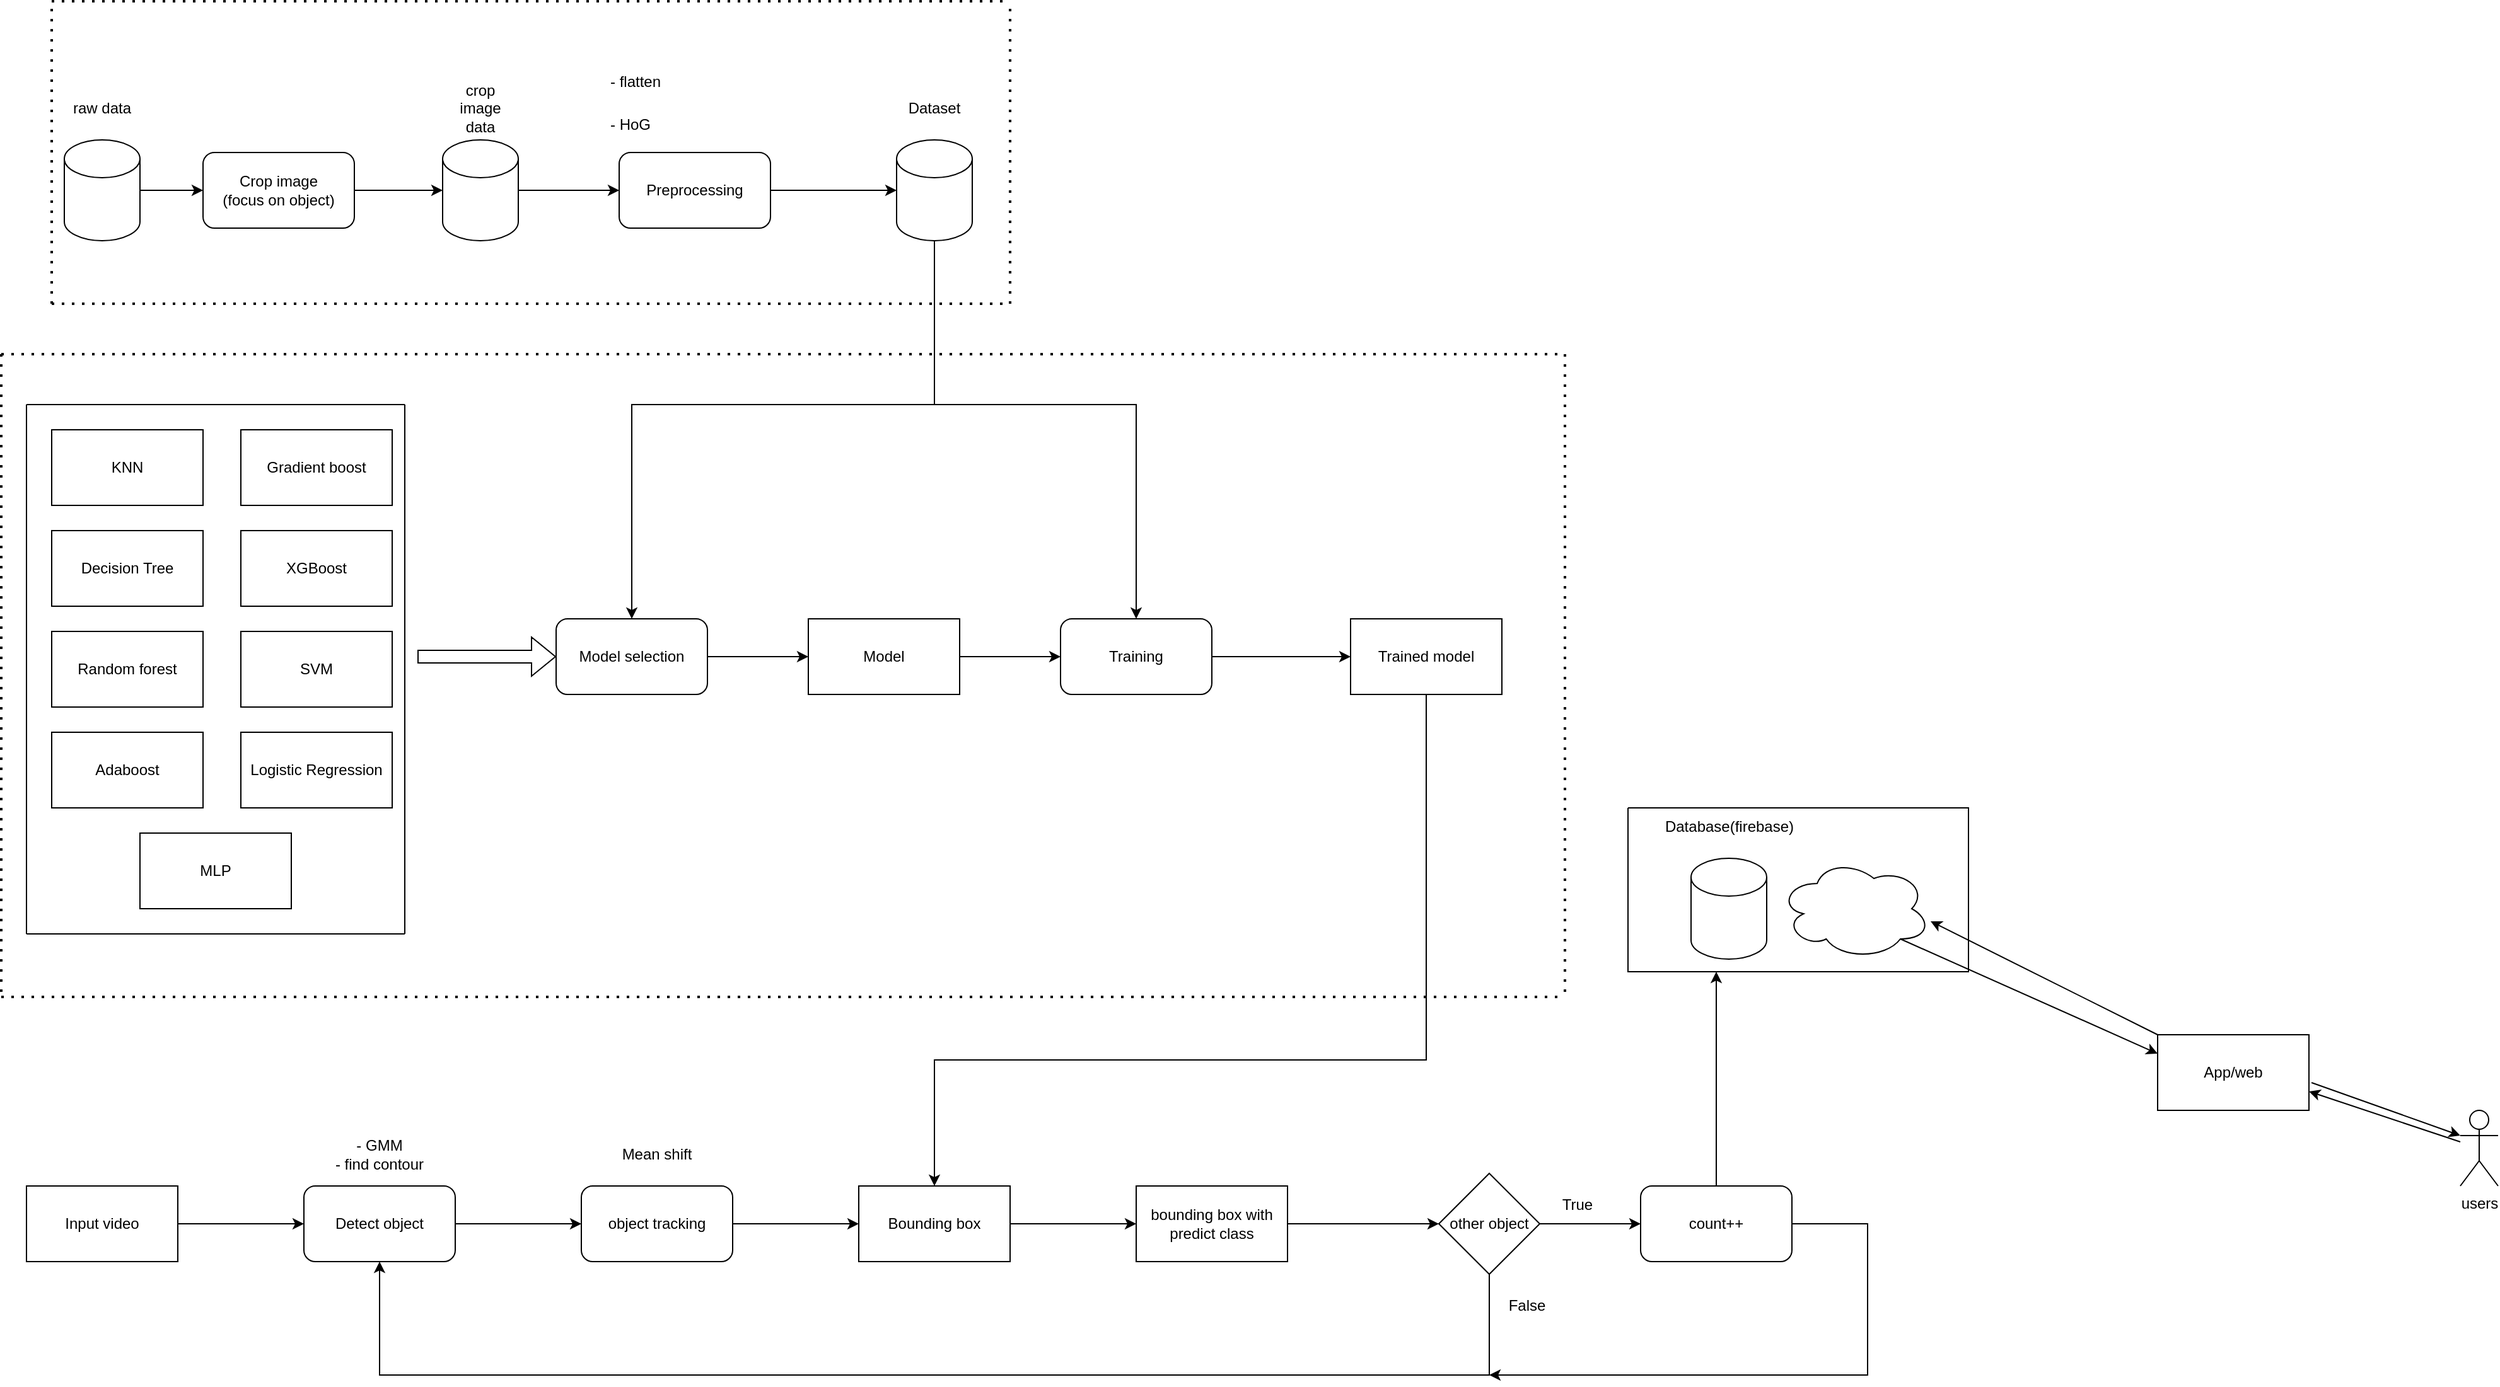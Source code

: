 <mxfile version="22.1.0" type="device">
  <diagram name="Page-1" id="9Q64Mk7Gp9zNSfC145Et">
    <mxGraphModel dx="1372" dy="811" grid="1" gridSize="10" guides="1" tooltips="1" connect="1" arrows="1" fold="1" page="1" pageScale="1" pageWidth="850" pageHeight="1100" math="0" shadow="0">
      <root>
        <mxCell id="0" />
        <mxCell id="1" parent="0" />
        <mxCell id="gSCNCoqIwea7sdpjHVcm-4" style="edgeStyle=orthogonalEdgeStyle;rounded=0;orthogonalLoop=1;jettySize=auto;html=1;exitX=1;exitY=0.5;exitDx=0;exitDy=0;exitPerimeter=0;entryX=0;entryY=0.5;entryDx=0;entryDy=0;" edge="1" parent="1" source="gSCNCoqIwea7sdpjHVcm-1" target="gSCNCoqIwea7sdpjHVcm-3">
          <mxGeometry relative="1" as="geometry" />
        </mxCell>
        <mxCell id="gSCNCoqIwea7sdpjHVcm-1" value="" style="shape=cylinder3;whiteSpace=wrap;html=1;boundedLbl=1;backgroundOutline=1;size=15;" vertex="1" parent="1">
          <mxGeometry x="90" y="150" width="60" height="80" as="geometry" />
        </mxCell>
        <mxCell id="gSCNCoqIwea7sdpjHVcm-2" value="raw data" style="text;html=1;strokeColor=none;fillColor=none;align=center;verticalAlign=middle;whiteSpace=wrap;rounded=0;" vertex="1" parent="1">
          <mxGeometry x="90" y="110" width="60" height="30" as="geometry" />
        </mxCell>
        <mxCell id="gSCNCoqIwea7sdpjHVcm-3" value="Crop image&lt;br&gt;(focus on object)" style="rounded=1;whiteSpace=wrap;html=1;" vertex="1" parent="1">
          <mxGeometry x="200" y="160" width="120" height="60" as="geometry" />
        </mxCell>
        <mxCell id="gSCNCoqIwea7sdpjHVcm-9" style="edgeStyle=orthogonalEdgeStyle;rounded=0;orthogonalLoop=1;jettySize=auto;html=1;exitX=1;exitY=0.5;exitDx=0;exitDy=0;exitPerimeter=0;entryX=0;entryY=0.5;entryDx=0;entryDy=0;" edge="1" parent="1" source="gSCNCoqIwea7sdpjHVcm-5" target="gSCNCoqIwea7sdpjHVcm-8">
          <mxGeometry relative="1" as="geometry" />
        </mxCell>
        <mxCell id="gSCNCoqIwea7sdpjHVcm-5" value="" style="shape=cylinder3;whiteSpace=wrap;html=1;boundedLbl=1;backgroundOutline=1;size=15;" vertex="1" parent="1">
          <mxGeometry x="390" y="150" width="60" height="80" as="geometry" />
        </mxCell>
        <mxCell id="gSCNCoqIwea7sdpjHVcm-6" style="edgeStyle=orthogonalEdgeStyle;rounded=0;orthogonalLoop=1;jettySize=auto;html=1;exitX=1;exitY=0.5;exitDx=0;exitDy=0;entryX=0;entryY=0.5;entryDx=0;entryDy=0;entryPerimeter=0;" edge="1" parent="1" source="gSCNCoqIwea7sdpjHVcm-3" target="gSCNCoqIwea7sdpjHVcm-5">
          <mxGeometry relative="1" as="geometry" />
        </mxCell>
        <mxCell id="gSCNCoqIwea7sdpjHVcm-7" value="crop image data" style="text;html=1;strokeColor=none;fillColor=none;align=center;verticalAlign=middle;whiteSpace=wrap;rounded=0;" vertex="1" parent="1">
          <mxGeometry x="390" y="110" width="60" height="30" as="geometry" />
        </mxCell>
        <mxCell id="gSCNCoqIwea7sdpjHVcm-12" style="edgeStyle=orthogonalEdgeStyle;rounded=0;orthogonalLoop=1;jettySize=auto;html=1;exitX=1;exitY=0.5;exitDx=0;exitDy=0;entryX=0;entryY=0.5;entryDx=0;entryDy=0;" edge="1" parent="1" source="gSCNCoqIwea7sdpjHVcm-8">
          <mxGeometry relative="1" as="geometry">
            <mxPoint x="750" y="190" as="targetPoint" />
          </mxGeometry>
        </mxCell>
        <mxCell id="gSCNCoqIwea7sdpjHVcm-8" value="Preprocessing" style="rounded=1;whiteSpace=wrap;html=1;" vertex="1" parent="1">
          <mxGeometry x="530" y="160" width="120" height="60" as="geometry" />
        </mxCell>
        <mxCell id="gSCNCoqIwea7sdpjHVcm-10" value="&lt;h1&gt;&lt;span style=&quot;background-color: initial; font-size: 12px; font-weight: normal;&quot;&gt;- flatten&lt;/span&gt;&lt;br&gt;&lt;/h1&gt;&lt;p&gt;- HoG&lt;/p&gt;" style="text;html=1;strokeColor=none;fillColor=none;spacing=5;spacingTop=-20;whiteSpace=wrap;overflow=hidden;rounded=0;" vertex="1" parent="1">
          <mxGeometry x="517.5" y="80" width="145" height="100" as="geometry" />
        </mxCell>
        <mxCell id="gSCNCoqIwea7sdpjHVcm-13" value="" style="shape=cylinder3;whiteSpace=wrap;html=1;boundedLbl=1;backgroundOutline=1;size=15;" vertex="1" parent="1">
          <mxGeometry x="750" y="150" width="60" height="80" as="geometry" />
        </mxCell>
        <mxCell id="gSCNCoqIwea7sdpjHVcm-14" value="Dataset" style="text;html=1;strokeColor=none;fillColor=none;align=center;verticalAlign=middle;whiteSpace=wrap;rounded=0;" vertex="1" parent="1">
          <mxGeometry x="750" y="110" width="60" height="30" as="geometry" />
        </mxCell>
        <mxCell id="gSCNCoqIwea7sdpjHVcm-16" value="" style="endArrow=none;dashed=1;html=1;dashPattern=1 3;strokeWidth=2;rounded=0;" edge="1" parent="1">
          <mxGeometry width="50" height="50" relative="1" as="geometry">
            <mxPoint x="80" y="280" as="sourcePoint" />
            <mxPoint x="840" y="280" as="targetPoint" />
          </mxGeometry>
        </mxCell>
        <mxCell id="gSCNCoqIwea7sdpjHVcm-17" value="" style="endArrow=none;dashed=1;html=1;dashPattern=1 3;strokeWidth=2;rounded=0;" edge="1" parent="1">
          <mxGeometry width="50" height="50" relative="1" as="geometry">
            <mxPoint x="80" y="280" as="sourcePoint" />
            <mxPoint x="80" y="40" as="targetPoint" />
          </mxGeometry>
        </mxCell>
        <mxCell id="gSCNCoqIwea7sdpjHVcm-18" value="" style="endArrow=none;dashed=1;html=1;dashPattern=1 3;strokeWidth=2;rounded=0;" edge="1" parent="1">
          <mxGeometry width="50" height="50" relative="1" as="geometry">
            <mxPoint x="80" y="40" as="sourcePoint" />
            <mxPoint x="840" y="40" as="targetPoint" />
          </mxGeometry>
        </mxCell>
        <mxCell id="gSCNCoqIwea7sdpjHVcm-19" value="" style="endArrow=none;dashed=1;html=1;dashPattern=1 3;strokeWidth=2;rounded=0;" edge="1" parent="1">
          <mxGeometry width="50" height="50" relative="1" as="geometry">
            <mxPoint x="840" y="280" as="sourcePoint" />
            <mxPoint x="840" y="40" as="targetPoint" />
          </mxGeometry>
        </mxCell>
        <mxCell id="gSCNCoqIwea7sdpjHVcm-20" value="KNN" style="rounded=0;whiteSpace=wrap;html=1;" vertex="1" parent="1">
          <mxGeometry x="80" y="380" width="120" height="60" as="geometry" />
        </mxCell>
        <mxCell id="gSCNCoqIwea7sdpjHVcm-21" value="Decision Tree" style="rounded=0;whiteSpace=wrap;html=1;" vertex="1" parent="1">
          <mxGeometry x="80" y="460" width="120" height="60" as="geometry" />
        </mxCell>
        <mxCell id="gSCNCoqIwea7sdpjHVcm-22" value="Random forest" style="rounded=0;whiteSpace=wrap;html=1;" vertex="1" parent="1">
          <mxGeometry x="80" y="540" width="120" height="60" as="geometry" />
        </mxCell>
        <mxCell id="gSCNCoqIwea7sdpjHVcm-23" value="Adaboost" style="rounded=0;whiteSpace=wrap;html=1;" vertex="1" parent="1">
          <mxGeometry x="80" y="620" width="120" height="60" as="geometry" />
        </mxCell>
        <mxCell id="gSCNCoqIwea7sdpjHVcm-24" value="Gradient boost" style="rounded=0;whiteSpace=wrap;html=1;" vertex="1" parent="1">
          <mxGeometry x="230" y="380" width="120" height="60" as="geometry" />
        </mxCell>
        <mxCell id="gSCNCoqIwea7sdpjHVcm-25" value="XGBoost" style="rounded=0;whiteSpace=wrap;html=1;" vertex="1" parent="1">
          <mxGeometry x="230" y="460" width="120" height="60" as="geometry" />
        </mxCell>
        <mxCell id="gSCNCoqIwea7sdpjHVcm-26" value="SVM" style="rounded=0;whiteSpace=wrap;html=1;" vertex="1" parent="1">
          <mxGeometry x="230" y="540" width="120" height="60" as="geometry" />
        </mxCell>
        <mxCell id="gSCNCoqIwea7sdpjHVcm-27" value="Logistic Regression" style="rounded=0;whiteSpace=wrap;html=1;" vertex="1" parent="1">
          <mxGeometry x="230" y="620" width="120" height="60" as="geometry" />
        </mxCell>
        <mxCell id="gSCNCoqIwea7sdpjHVcm-28" value="MLP" style="rounded=0;whiteSpace=wrap;html=1;" vertex="1" parent="1">
          <mxGeometry x="150" y="700" width="120" height="60" as="geometry" />
        </mxCell>
        <mxCell id="gSCNCoqIwea7sdpjHVcm-30" value="Model selection" style="rounded=1;whiteSpace=wrap;html=1;" vertex="1" parent="1">
          <mxGeometry x="480" y="530" width="120" height="60" as="geometry" />
        </mxCell>
        <mxCell id="gSCNCoqIwea7sdpjHVcm-31" value="" style="shape=flexArrow;endArrow=classic;html=1;rounded=0;entryX=0;entryY=0.5;entryDx=0;entryDy=0;" edge="1" parent="1" target="gSCNCoqIwea7sdpjHVcm-30">
          <mxGeometry width="50" height="50" relative="1" as="geometry">
            <mxPoint x="370" y="560" as="sourcePoint" />
            <mxPoint x="450" y="390" as="targetPoint" />
          </mxGeometry>
        </mxCell>
        <mxCell id="gSCNCoqIwea7sdpjHVcm-32" value="" style="endArrow=classic;html=1;rounded=0;entryX=0.5;entryY=0;entryDx=0;entryDy=0;exitX=0.5;exitY=1;exitDx=0;exitDy=0;exitPerimeter=0;" edge="1" parent="1" source="gSCNCoqIwea7sdpjHVcm-13" target="gSCNCoqIwea7sdpjHVcm-30">
          <mxGeometry width="50" height="50" relative="1" as="geometry">
            <mxPoint x="400" y="440" as="sourcePoint" />
            <mxPoint x="450" y="390" as="targetPoint" />
            <Array as="points">
              <mxPoint x="780" y="360" />
              <mxPoint x="540" y="360" />
            </Array>
          </mxGeometry>
        </mxCell>
        <mxCell id="gSCNCoqIwea7sdpjHVcm-33" value="" style="endArrow=none;html=1;rounded=0;" edge="1" parent="1">
          <mxGeometry width="50" height="50" relative="1" as="geometry">
            <mxPoint x="360" y="360" as="sourcePoint" />
            <mxPoint x="360" y="780" as="targetPoint" />
          </mxGeometry>
        </mxCell>
        <mxCell id="gSCNCoqIwea7sdpjHVcm-34" value="" style="endArrow=none;html=1;rounded=0;" edge="1" parent="1">
          <mxGeometry width="50" height="50" relative="1" as="geometry">
            <mxPoint x="60" y="360" as="sourcePoint" />
            <mxPoint x="360" y="360" as="targetPoint" />
          </mxGeometry>
        </mxCell>
        <mxCell id="gSCNCoqIwea7sdpjHVcm-35" value="" style="endArrow=none;html=1;rounded=0;" edge="1" parent="1">
          <mxGeometry width="50" height="50" relative="1" as="geometry">
            <mxPoint x="60" y="360" as="sourcePoint" />
            <mxPoint x="60" y="780" as="targetPoint" />
          </mxGeometry>
        </mxCell>
        <mxCell id="gSCNCoqIwea7sdpjHVcm-36" value="" style="endArrow=none;html=1;rounded=0;" edge="1" parent="1">
          <mxGeometry width="50" height="50" relative="1" as="geometry">
            <mxPoint x="60" y="780" as="sourcePoint" />
            <mxPoint x="360" y="780" as="targetPoint" />
          </mxGeometry>
        </mxCell>
        <mxCell id="gSCNCoqIwea7sdpjHVcm-37" value="" style="endArrow=classic;html=1;rounded=0;exitX=1;exitY=0.5;exitDx=0;exitDy=0;" edge="1" parent="1" source="gSCNCoqIwea7sdpjHVcm-30">
          <mxGeometry width="50" height="50" relative="1" as="geometry">
            <mxPoint x="400" y="440" as="sourcePoint" />
            <mxPoint x="680" y="560" as="targetPoint" />
          </mxGeometry>
        </mxCell>
        <mxCell id="gSCNCoqIwea7sdpjHVcm-40" style="edgeStyle=orthogonalEdgeStyle;rounded=0;orthogonalLoop=1;jettySize=auto;html=1;exitX=1;exitY=0.5;exitDx=0;exitDy=0;entryX=0;entryY=0.5;entryDx=0;entryDy=0;" edge="1" parent="1" source="gSCNCoqIwea7sdpjHVcm-38" target="gSCNCoqIwea7sdpjHVcm-39">
          <mxGeometry relative="1" as="geometry" />
        </mxCell>
        <mxCell id="gSCNCoqIwea7sdpjHVcm-38" value="Model" style="rounded=0;whiteSpace=wrap;html=1;" vertex="1" parent="1">
          <mxGeometry x="680" y="530" width="120" height="60" as="geometry" />
        </mxCell>
        <mxCell id="gSCNCoqIwea7sdpjHVcm-39" value="Training" style="rounded=1;whiteSpace=wrap;html=1;" vertex="1" parent="1">
          <mxGeometry x="880" y="530" width="120" height="60" as="geometry" />
        </mxCell>
        <mxCell id="gSCNCoqIwea7sdpjHVcm-41" value="" style="endArrow=classic;html=1;rounded=0;entryX=0.5;entryY=0;entryDx=0;entryDy=0;" edge="1" parent="1" target="gSCNCoqIwea7sdpjHVcm-39">
          <mxGeometry width="50" height="50" relative="1" as="geometry">
            <mxPoint x="780" y="360" as="sourcePoint" />
            <mxPoint x="450" y="390" as="targetPoint" />
            <Array as="points">
              <mxPoint x="940" y="360" />
            </Array>
          </mxGeometry>
        </mxCell>
        <mxCell id="gSCNCoqIwea7sdpjHVcm-42" value="" style="endArrow=classic;html=1;rounded=0;exitX=1;exitY=0.5;exitDx=0;exitDy=0;" edge="1" parent="1" source="gSCNCoqIwea7sdpjHVcm-39">
          <mxGeometry width="50" height="50" relative="1" as="geometry">
            <mxPoint x="1040" y="440" as="sourcePoint" />
            <mxPoint x="1110" y="560" as="targetPoint" />
          </mxGeometry>
        </mxCell>
        <mxCell id="gSCNCoqIwea7sdpjHVcm-60" style="edgeStyle=orthogonalEdgeStyle;rounded=0;orthogonalLoop=1;jettySize=auto;html=1;exitX=0.5;exitY=1;exitDx=0;exitDy=0;entryX=0.5;entryY=0;entryDx=0;entryDy=0;" edge="1" parent="1" source="gSCNCoqIwea7sdpjHVcm-43" target="gSCNCoqIwea7sdpjHVcm-58">
          <mxGeometry relative="1" as="geometry">
            <Array as="points">
              <mxPoint x="1170" y="880" />
              <mxPoint x="780" y="880" />
            </Array>
          </mxGeometry>
        </mxCell>
        <mxCell id="gSCNCoqIwea7sdpjHVcm-43" value="Trained model" style="rounded=0;whiteSpace=wrap;html=1;" vertex="1" parent="1">
          <mxGeometry x="1110" y="530" width="120" height="60" as="geometry" />
        </mxCell>
        <mxCell id="gSCNCoqIwea7sdpjHVcm-46" value="Input video" style="rounded=0;whiteSpace=wrap;html=1;" vertex="1" parent="1">
          <mxGeometry x="60" y="980" width="120" height="60" as="geometry" />
        </mxCell>
        <mxCell id="gSCNCoqIwea7sdpjHVcm-47" value="" style="endArrow=none;dashed=1;html=1;dashPattern=1 3;strokeWidth=2;rounded=0;" edge="1" parent="1">
          <mxGeometry width="50" height="50" relative="1" as="geometry">
            <mxPoint x="40" y="320" as="sourcePoint" />
            <mxPoint x="40" y="830" as="targetPoint" />
          </mxGeometry>
        </mxCell>
        <mxCell id="gSCNCoqIwea7sdpjHVcm-49" value="" style="endArrow=none;dashed=1;html=1;dashPattern=1 3;strokeWidth=2;rounded=0;" edge="1" parent="1">
          <mxGeometry width="50" height="50" relative="1" as="geometry">
            <mxPoint x="40" y="320" as="sourcePoint" />
            <mxPoint x="1280" y="320" as="targetPoint" />
          </mxGeometry>
        </mxCell>
        <mxCell id="gSCNCoqIwea7sdpjHVcm-50" value="" style="endArrow=none;dashed=1;html=1;dashPattern=1 3;strokeWidth=2;rounded=0;" edge="1" parent="1">
          <mxGeometry width="50" height="50" relative="1" as="geometry">
            <mxPoint x="1280" y="320" as="sourcePoint" />
            <mxPoint x="1280" y="830" as="targetPoint" />
          </mxGeometry>
        </mxCell>
        <mxCell id="gSCNCoqIwea7sdpjHVcm-51" value="" style="endArrow=none;dashed=1;html=1;dashPattern=1 3;strokeWidth=2;rounded=0;" edge="1" parent="1">
          <mxGeometry width="50" height="50" relative="1" as="geometry">
            <mxPoint x="40" y="830" as="sourcePoint" />
            <mxPoint x="1280" y="830" as="targetPoint" />
          </mxGeometry>
        </mxCell>
        <mxCell id="gSCNCoqIwea7sdpjHVcm-57" style="edgeStyle=orthogonalEdgeStyle;rounded=0;orthogonalLoop=1;jettySize=auto;html=1;exitX=1;exitY=0.5;exitDx=0;exitDy=0;entryX=0;entryY=0.5;entryDx=0;entryDy=0;" edge="1" parent="1" source="gSCNCoqIwea7sdpjHVcm-52" target="gSCNCoqIwea7sdpjHVcm-55">
          <mxGeometry relative="1" as="geometry" />
        </mxCell>
        <mxCell id="gSCNCoqIwea7sdpjHVcm-52" value="Detect object" style="rounded=1;whiteSpace=wrap;html=1;" vertex="1" parent="1">
          <mxGeometry x="280" y="980" width="120" height="60" as="geometry" />
        </mxCell>
        <mxCell id="gSCNCoqIwea7sdpjHVcm-53" value="" style="endArrow=classic;html=1;rounded=0;exitX=1;exitY=0.5;exitDx=0;exitDy=0;entryX=0;entryY=0.5;entryDx=0;entryDy=0;" edge="1" parent="1" source="gSCNCoqIwea7sdpjHVcm-46" target="gSCNCoqIwea7sdpjHVcm-52">
          <mxGeometry width="50" height="50" relative="1" as="geometry">
            <mxPoint x="630" y="820" as="sourcePoint" />
            <mxPoint x="680" y="770" as="targetPoint" />
          </mxGeometry>
        </mxCell>
        <mxCell id="gSCNCoqIwea7sdpjHVcm-54" value="- GMM&lt;br&gt;- find contour" style="text;html=1;strokeColor=none;fillColor=none;align=center;verticalAlign=middle;whiteSpace=wrap;rounded=0;" vertex="1" parent="1">
          <mxGeometry x="295" y="940" width="90" height="30" as="geometry" />
        </mxCell>
        <mxCell id="gSCNCoqIwea7sdpjHVcm-55" value="object tracking" style="rounded=1;whiteSpace=wrap;html=1;" vertex="1" parent="1">
          <mxGeometry x="500" y="980" width="120" height="60" as="geometry" />
        </mxCell>
        <mxCell id="gSCNCoqIwea7sdpjHVcm-56" value="Mean shift" style="text;html=1;strokeColor=none;fillColor=none;align=center;verticalAlign=middle;whiteSpace=wrap;rounded=0;" vertex="1" parent="1">
          <mxGeometry x="530" y="940" width="60" height="30" as="geometry" />
        </mxCell>
        <mxCell id="gSCNCoqIwea7sdpjHVcm-58" value="Bounding box" style="rounded=0;whiteSpace=wrap;html=1;" vertex="1" parent="1">
          <mxGeometry x="720" y="980" width="120" height="60" as="geometry" />
        </mxCell>
        <mxCell id="gSCNCoqIwea7sdpjHVcm-59" value="" style="endArrow=classic;html=1;rounded=0;exitX=1;exitY=0.5;exitDx=0;exitDy=0;entryX=0;entryY=0.5;entryDx=0;entryDy=0;" edge="1" parent="1" source="gSCNCoqIwea7sdpjHVcm-55" target="gSCNCoqIwea7sdpjHVcm-58">
          <mxGeometry width="50" height="50" relative="1" as="geometry">
            <mxPoint x="630" y="940" as="sourcePoint" />
            <mxPoint x="680" y="890" as="targetPoint" />
          </mxGeometry>
        </mxCell>
        <mxCell id="gSCNCoqIwea7sdpjHVcm-61" value="bounding box with predict class" style="rounded=0;whiteSpace=wrap;html=1;" vertex="1" parent="1">
          <mxGeometry x="940" y="980" width="120" height="60" as="geometry" />
        </mxCell>
        <mxCell id="gSCNCoqIwea7sdpjHVcm-62" value="" style="endArrow=classic;html=1;rounded=0;exitX=1;exitY=0.5;exitDx=0;exitDy=0;entryX=0;entryY=0.5;entryDx=0;entryDy=0;" edge="1" parent="1" source="gSCNCoqIwea7sdpjHVcm-58" target="gSCNCoqIwea7sdpjHVcm-61">
          <mxGeometry width="50" height="50" relative="1" as="geometry">
            <mxPoint x="630" y="820" as="sourcePoint" />
            <mxPoint x="680" y="770" as="targetPoint" />
          </mxGeometry>
        </mxCell>
        <mxCell id="gSCNCoqIwea7sdpjHVcm-63" value="" style="endArrow=classic;html=1;rounded=0;exitX=1;exitY=0.5;exitDx=0;exitDy=0;entryX=0;entryY=0.5;entryDx=0;entryDy=0;" edge="1" parent="1" source="gSCNCoqIwea7sdpjHVcm-61" target="gSCNCoqIwea7sdpjHVcm-64">
          <mxGeometry width="50" height="50" relative="1" as="geometry">
            <mxPoint x="990" y="820" as="sourcePoint" />
            <mxPoint x="1040" y="770" as="targetPoint" />
          </mxGeometry>
        </mxCell>
        <mxCell id="gSCNCoqIwea7sdpjHVcm-64" value="other object" style="rhombus;whiteSpace=wrap;html=1;" vertex="1" parent="1">
          <mxGeometry x="1180" y="970" width="80" height="80" as="geometry" />
        </mxCell>
        <mxCell id="gSCNCoqIwea7sdpjHVcm-65" value="" style="endArrow=classic;html=1;rounded=0;exitX=0.5;exitY=1;exitDx=0;exitDy=0;entryX=0.5;entryY=1;entryDx=0;entryDy=0;" edge="1" parent="1" source="gSCNCoqIwea7sdpjHVcm-64" target="gSCNCoqIwea7sdpjHVcm-52">
          <mxGeometry width="50" height="50" relative="1" as="geometry">
            <mxPoint x="1030" y="940" as="sourcePoint" />
            <mxPoint x="600" y="1190" as="targetPoint" />
            <Array as="points">
              <mxPoint x="1220" y="1130" />
              <mxPoint x="340" y="1130" />
            </Array>
          </mxGeometry>
        </mxCell>
        <mxCell id="gSCNCoqIwea7sdpjHVcm-66" value="count++" style="rounded=1;whiteSpace=wrap;html=1;" vertex="1" parent="1">
          <mxGeometry x="1340" y="980" width="120" height="60" as="geometry" />
        </mxCell>
        <mxCell id="gSCNCoqIwea7sdpjHVcm-67" value="" style="endArrow=classic;html=1;rounded=0;exitX=1;exitY=0.5;exitDx=0;exitDy=0;entryX=0;entryY=0.5;entryDx=0;entryDy=0;" edge="1" parent="1" source="gSCNCoqIwea7sdpjHVcm-64" target="gSCNCoqIwea7sdpjHVcm-66">
          <mxGeometry width="50" height="50" relative="1" as="geometry">
            <mxPoint x="1200" y="940" as="sourcePoint" />
            <mxPoint x="1250" y="890" as="targetPoint" />
          </mxGeometry>
        </mxCell>
        <mxCell id="gSCNCoqIwea7sdpjHVcm-68" value="True" style="text;html=1;strokeColor=none;fillColor=none;align=center;verticalAlign=middle;whiteSpace=wrap;rounded=0;" vertex="1" parent="1">
          <mxGeometry x="1260" y="980" width="60" height="30" as="geometry" />
        </mxCell>
        <mxCell id="gSCNCoqIwea7sdpjHVcm-69" value="False" style="text;html=1;strokeColor=none;fillColor=none;align=center;verticalAlign=middle;whiteSpace=wrap;rounded=0;" vertex="1" parent="1">
          <mxGeometry x="1220" y="1060" width="60" height="30" as="geometry" />
        </mxCell>
        <mxCell id="gSCNCoqIwea7sdpjHVcm-70" value="" style="endArrow=classic;html=1;rounded=0;exitX=1;exitY=0.5;exitDx=0;exitDy=0;" edge="1" parent="1" source="gSCNCoqIwea7sdpjHVcm-66">
          <mxGeometry width="50" height="50" relative="1" as="geometry">
            <mxPoint x="1550" y="940" as="sourcePoint" />
            <mxPoint x="1220" y="1130" as="targetPoint" />
            <Array as="points">
              <mxPoint x="1520" y="1010" />
              <mxPoint x="1520" y="1130" />
            </Array>
          </mxGeometry>
        </mxCell>
        <mxCell id="gSCNCoqIwea7sdpjHVcm-71" value="" style="shape=cylinder3;whiteSpace=wrap;html=1;boundedLbl=1;backgroundOutline=1;size=15;" vertex="1" parent="1">
          <mxGeometry x="1380" y="720" width="60" height="80" as="geometry" />
        </mxCell>
        <mxCell id="gSCNCoqIwea7sdpjHVcm-72" value="Database(firebase)" style="text;html=1;align=center;verticalAlign=middle;resizable=0;points=[];autosize=1;strokeColor=none;fillColor=none;" vertex="1" parent="1">
          <mxGeometry x="1345" y="680" width="130" height="30" as="geometry" />
        </mxCell>
        <mxCell id="gSCNCoqIwea7sdpjHVcm-73" style="edgeStyle=orthogonalEdgeStyle;rounded=0;orthogonalLoop=1;jettySize=auto;html=1;exitX=0.5;exitY=0;exitDx=0;exitDy=0;" edge="1" parent="1" source="gSCNCoqIwea7sdpjHVcm-66">
          <mxGeometry relative="1" as="geometry">
            <mxPoint x="1400" y="810" as="targetPoint" />
          </mxGeometry>
        </mxCell>
        <mxCell id="gSCNCoqIwea7sdpjHVcm-74" value="" style="ellipse;shape=cloud;whiteSpace=wrap;html=1;" vertex="1" parent="1">
          <mxGeometry x="1450" y="720" width="120" height="80" as="geometry" />
        </mxCell>
        <mxCell id="gSCNCoqIwea7sdpjHVcm-75" value="" style="endArrow=none;html=1;rounded=0;" edge="1" parent="1">
          <mxGeometry width="50" height="50" relative="1" as="geometry">
            <mxPoint x="1330" y="680" as="sourcePoint" />
            <mxPoint x="1330" y="680" as="targetPoint" />
            <Array as="points">
              <mxPoint x="1600" y="680" />
              <mxPoint x="1600" y="810" />
              <mxPoint x="1330" y="810" />
            </Array>
          </mxGeometry>
        </mxCell>
        <mxCell id="gSCNCoqIwea7sdpjHVcm-76" value="App/web" style="rounded=0;whiteSpace=wrap;html=1;" vertex="1" parent="1">
          <mxGeometry x="1750" y="860" width="120" height="60" as="geometry" />
        </mxCell>
        <mxCell id="gSCNCoqIwea7sdpjHVcm-77" value="" style="endArrow=classic;html=1;rounded=0;exitX=0;exitY=0;exitDx=0;exitDy=0;" edge="1" parent="1" source="gSCNCoqIwea7sdpjHVcm-76">
          <mxGeometry width="50" height="50" relative="1" as="geometry">
            <mxPoint x="1520" y="820" as="sourcePoint" />
            <mxPoint x="1570" y="770" as="targetPoint" />
          </mxGeometry>
        </mxCell>
        <mxCell id="gSCNCoqIwea7sdpjHVcm-78" value="users" style="shape=umlActor;verticalLabelPosition=bottom;verticalAlign=top;html=1;outlineConnect=0;" vertex="1" parent="1">
          <mxGeometry x="1990" y="920" width="30" height="60" as="geometry" />
        </mxCell>
        <mxCell id="gSCNCoqIwea7sdpjHVcm-79" value="" style="endArrow=classic;html=1;rounded=0;entryX=1;entryY=0.75;entryDx=0;entryDy=0;" edge="1" parent="1" source="gSCNCoqIwea7sdpjHVcm-78" target="gSCNCoqIwea7sdpjHVcm-76">
          <mxGeometry width="50" height="50" relative="1" as="geometry">
            <mxPoint x="1520" y="820" as="sourcePoint" />
            <mxPoint x="1570" y="770" as="targetPoint" />
          </mxGeometry>
        </mxCell>
        <mxCell id="gSCNCoqIwea7sdpjHVcm-80" value="" style="endArrow=classic;html=1;rounded=0;exitX=0.8;exitY=0.8;exitDx=0;exitDy=0;exitPerimeter=0;entryX=0;entryY=0.25;entryDx=0;entryDy=0;" edge="1" parent="1" source="gSCNCoqIwea7sdpjHVcm-74" target="gSCNCoqIwea7sdpjHVcm-76">
          <mxGeometry width="50" height="50" relative="1" as="geometry">
            <mxPoint x="1520" y="820" as="sourcePoint" />
            <mxPoint x="1570" y="770" as="targetPoint" />
          </mxGeometry>
        </mxCell>
        <mxCell id="gSCNCoqIwea7sdpjHVcm-81" value="" style="endArrow=classic;html=1;rounded=0;entryX=0;entryY=0.333;entryDx=0;entryDy=0;entryPerimeter=0;exitX=1.017;exitY=0.633;exitDx=0;exitDy=0;exitPerimeter=0;" edge="1" parent="1" source="gSCNCoqIwea7sdpjHVcm-76" target="gSCNCoqIwea7sdpjHVcm-78">
          <mxGeometry width="50" height="50" relative="1" as="geometry">
            <mxPoint x="1520" y="820" as="sourcePoint" />
            <mxPoint x="1570" y="770" as="targetPoint" />
          </mxGeometry>
        </mxCell>
      </root>
    </mxGraphModel>
  </diagram>
</mxfile>
